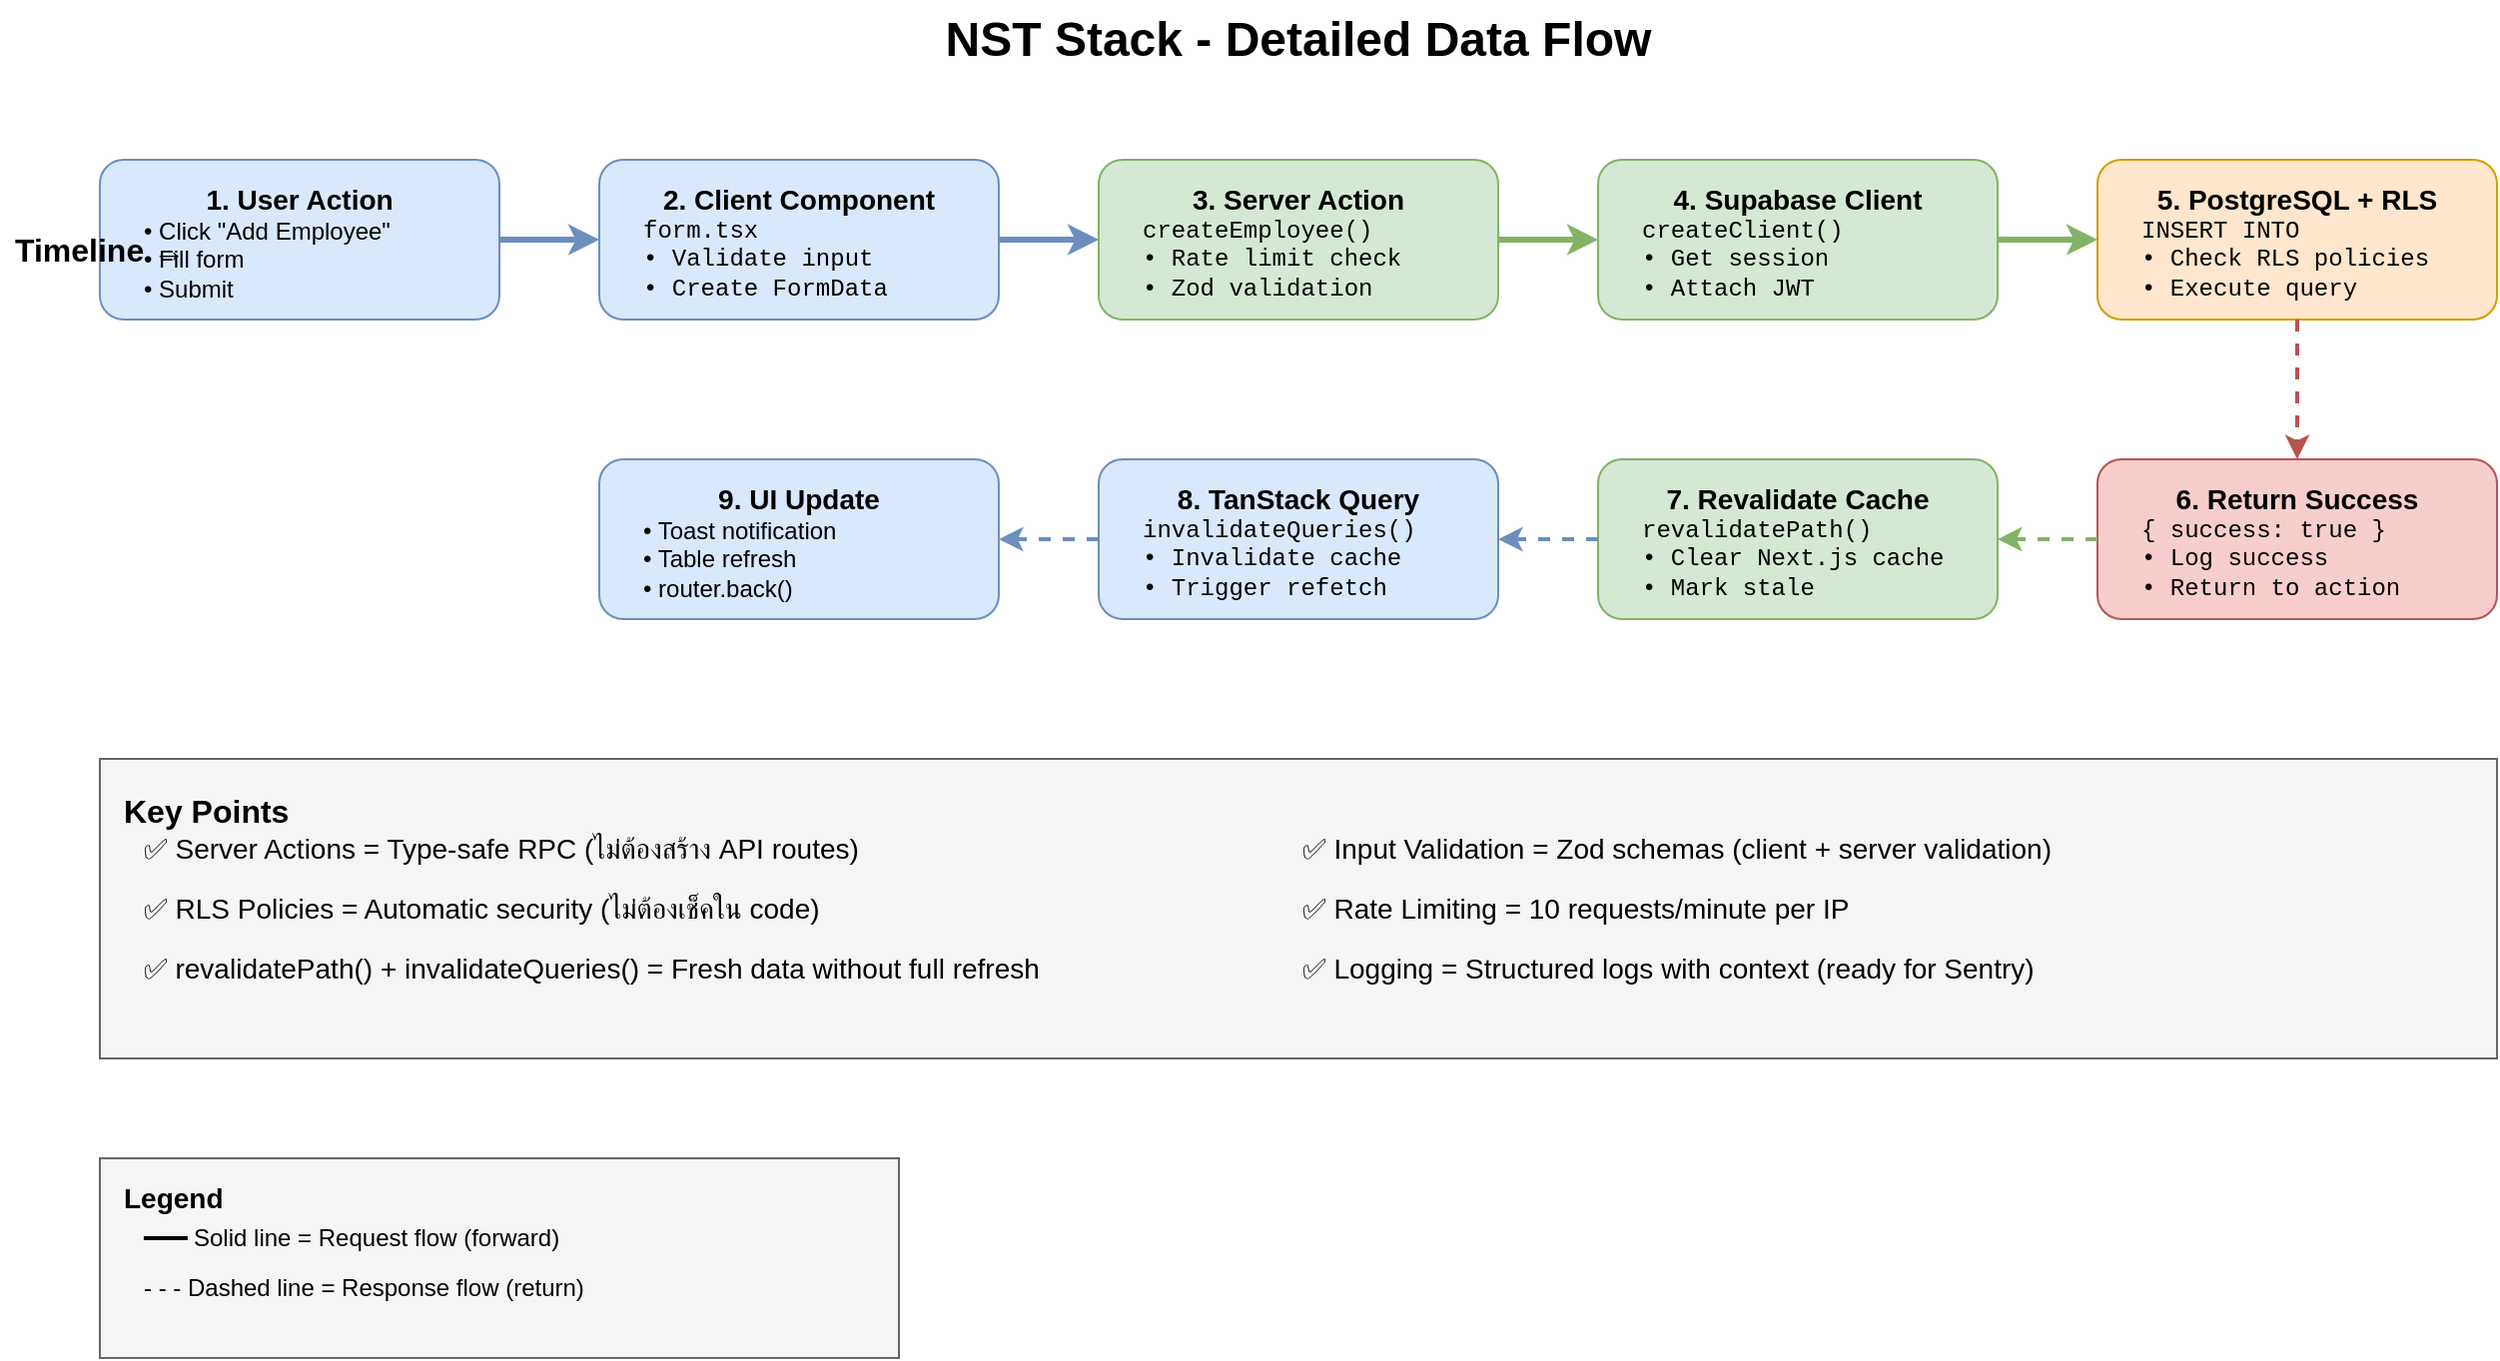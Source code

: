 <mxfile version="24.0.0">
  <diagram name="Data Flow Detail" id="data-flow">
    <mxGraphModel dx="1422" dy="794" grid="1" gridSize="10" guides="1" tooltips="1" connect="1" arrows="1" fold="1" page="1" pageScale="1" pageWidth="1400" pageHeight="900" math="0" shadow="0">
      <root>
        <mxCell id="0" />
        <mxCell id="1" parent="0" />
        
        <!-- Title -->
        <mxCell id="title" value="NST Stack - Detailed Data Flow" style="text;html=1;strokeColor=none;fillColor=none;align=center;verticalAlign=middle;whiteSpace=wrap;rounded=0;fontSize=24;fontStyle=1" vertex="1" parent="1">
          <mxGeometry x="500" y="20" width="400" height="40" as="geometry" />
        </mxCell>
        
        <!-- Step 1: User Action -->
        <mxCell id="step1" value="1. User Action" style="rounded=1;whiteSpace=wrap;html=1;fillColor=#dae8fc;strokeColor=#6c8ebf;fontSize=14;fontStyle=1;verticalAlign=top;spacingTop=5;" vertex="1" parent="1">
          <mxGeometry x="100" y="100" width="200" height="80" as="geometry" />
        </mxCell>
        <mxCell id="step1-detail" value="• Click &quot;Add Employee&quot;&#xa;• Fill form&#xa;• Submit" style="text;html=1;strokeColor=none;fillColor=none;align=left;verticalAlign=middle;whiteSpace=wrap;rounded=0;spacingLeft=10;" vertex="1" parent="1">
          <mxGeometry x="110" y="130" width="180" height="40" as="geometry" />
        </mxCell>
        
        <!-- Step 2: Client Component -->
        <mxCell id="step2" value="2. Client Component" style="rounded=1;whiteSpace=wrap;html=1;fillColor=#dae8fc;strokeColor=#6c8ebf;fontSize=14;fontStyle=1;verticalAlign=top;spacingTop=5;" vertex="1" parent="1">
          <mxGeometry x="350" y="100" width="200" height="80" as="geometry" />
        </mxCell>
        <mxCell id="step2-detail" value="form.tsx&#xa;• Validate input&#xa;• Create FormData" style="text;html=1;strokeColor=none;fillColor=none;align=left;verticalAlign=middle;whiteSpace=wrap;rounded=0;spacingLeft=10;fontFamily=Courier New;" vertex="1" parent="1">
          <mxGeometry x="360" y="130" width="180" height="40" as="geometry" />
        </mxCell>
        
        <!-- Step 3: Server Action -->
        <mxCell id="step3" value="3. Server Action" style="rounded=1;whiteSpace=wrap;html=1;fillColor=#d5e8d4;strokeColor=#82b366;fontSize=14;fontStyle=1;verticalAlign=top;spacingTop=5;" vertex="1" parent="1">
          <mxGeometry x="600" y="100" width="200" height="80" as="geometry" />
        </mxCell>
        <mxCell id="step3-detail" value="createEmployee()&#xa;• Rate limit check&#xa;• Zod validation" style="text;html=1;strokeColor=none;fillColor=none;align=left;verticalAlign=middle;whiteSpace=wrap;rounded=0;spacingLeft=10;fontFamily=Courier New;" vertex="1" parent="1">
          <mxGeometry x="610" y="130" width="180" height="40" as="geometry" />
        </mxCell>
        
        <!-- Step 4: Supabase Client -->
        <mxCell id="step4" value="4. Supabase Client" style="rounded=1;whiteSpace=wrap;html=1;fillColor=#d5e8d4;strokeColor=#82b366;fontSize=14;fontStyle=1;verticalAlign=top;spacingTop=5;" vertex="1" parent="1">
          <mxGeometry x="850" y="100" width="200" height="80" as="geometry" />
        </mxCell>
        <mxCell id="step4-detail" value="createClient()&#xa;• Get session&#xa;• Attach JWT" style="text;html=1;strokeColor=none;fillColor=none;align=left;verticalAlign=middle;whiteSpace=wrap;rounded=0;spacingLeft=10;fontFamily=Courier New;" vertex="1" parent="1">
          <mxGeometry x="860" y="130" width="180" height="40" as="geometry" />
        </mxCell>
        
        <!-- Step 5: Database -->
        <mxCell id="step5" value="5. PostgreSQL + RLS" style="rounded=1;whiteSpace=wrap;html=1;fillColor=#ffe6cc;strokeColor=#d79b00;fontSize=14;fontStyle=1;verticalAlign=top;spacingTop=5;" vertex="1" parent="1">
          <mxGeometry x="1100" y="100" width="200" height="80" as="geometry" />
        </mxCell>
        <mxCell id="step5-detail" value="INSERT INTO&#xa;• Check RLS policies&#xa;• Execute query" style="text;html=1;strokeColor=none;fillColor=none;align=left;verticalAlign=middle;whiteSpace=wrap;rounded=0;spacingLeft=10;fontFamily=Courier New;" vertex="1" parent="1">
          <mxGeometry x="1110" y="130" width="180" height="40" as="geometry" />
        </mxCell>
        
        <!-- Return Flow -->
        <mxCell id="step6" value="6. Return Success" style="rounded=1;whiteSpace=wrap;html=1;fillColor=#f8cecc;strokeColor=#b85450;fontSize=14;fontStyle=1;verticalAlign=top;spacingTop=5;" vertex="1" parent="1">
          <mxGeometry x="1100" y="250" width="200" height="80" as="geometry" />
        </mxCell>
        <mxCell id="step6-detail" value="{ success: true }&#xa;• Log success&#xa;• Return to action" style="text;html=1;strokeColor=none;fillColor=none;align=left;verticalAlign=middle;whiteSpace=wrap;rounded=0;spacingLeft=10;fontFamily=Courier New;" vertex="1" parent="1">
          <mxGeometry x="1110" y="280" width="180" height="40" as="geometry" />
        </mxCell>
        
        <!-- Step 7: Revalidate -->
        <mxCell id="step7" value="7. Revalidate Cache" style="rounded=1;whiteSpace=wrap;html=1;fillColor=#d5e8d4;strokeColor=#82b366;fontSize=14;fontStyle=1;verticalAlign=top;spacingTop=5;" vertex="1" parent="1">
          <mxGeometry x="850" y="250" width="200" height="80" as="geometry" />
        </mxCell>
        <mxCell id="step7-detail" value="revalidatePath()&#xa;• Clear Next.js cache&#xa;• Mark stale" style="text;html=1;strokeColor=none;fillColor=none;align=left;verticalAlign=middle;whiteSpace=wrap;rounded=0;spacingLeft=10;fontFamily=Courier New;" vertex="1" parent="1">
          <mxGeometry x="860" y="280" width="180" height="40" as="geometry" />
        </mxCell>
        
        <!-- Step 8: TanStack Query -->
        <mxCell id="step8" value="8. TanStack Query" style="rounded=1;whiteSpace=wrap;html=1;fillColor=#dae8fc;strokeColor=#6c8ebf;fontSize=14;fontStyle=1;verticalAlign=top;spacingTop=5;" vertex="1" parent="1">
          <mxGeometry x="600" y="250" width="200" height="80" as="geometry" />
        </mxCell>
        <mxCell id="step8-detail" value="invalidateQueries()&#xa;• Invalidate cache&#xa;• Trigger refetch" style="text;html=1;strokeColor=none;fillColor=none;align=left;verticalAlign=middle;whiteSpace=wrap;rounded=0;spacingLeft=10;fontFamily=Courier New;" vertex="1" parent="1">
          <mxGeometry x="610" y="280" width="180" height="40" as="geometry" />
        </mxCell>
        
        <!-- Step 9: UI Update -->
        <mxCell id="step9" value="9. UI Update" style="rounded=1;whiteSpace=wrap;html=1;fillColor=#dae8fc;strokeColor=#6c8ebf;fontSize=14;fontStyle=1;verticalAlign=top;spacingTop=5;" vertex="1" parent="1">
          <mxGeometry x="350" y="250" width="200" height="80" as="geometry" />
        </mxCell>
        <mxCell id="step9-detail" value="• Toast notification&#xa;• Table refresh&#xa;• router.back()" style="text;html=1;strokeColor=none;fillColor=none;align=left;verticalAlign=middle;whiteSpace=wrap;rounded=0;spacingLeft=10;" vertex="1" parent="1">
          <mxGeometry x="360" y="280" width="180" height="40" as="geometry" />
        </mxCell>
        
        <!-- Arrows Forward -->
        <mxCell id="arrow1" style="edgeStyle=orthogonalEdgeStyle;rounded=0;orthogonalLoop=1;jettySize=auto;html=1;strokeWidth=3;fillColor=#dae8fc;strokeColor=#6c8ebf;endArrow=classic;endFill=1;" edge="1" parent="1" source="step1" target="step2">
          <mxGeometry relative="1" as="geometry" />
        </mxCell>
        
        <mxCell id="arrow2" style="edgeStyle=orthogonalEdgeStyle;rounded=0;orthogonalLoop=1;jettySize=auto;html=1;strokeWidth=3;fillColor=#dae8fc;strokeColor=#6c8ebf;endArrow=classic;endFill=1;" edge="1" parent="1" source="step2" target="step3">
          <mxGeometry relative="1" as="geometry" />
        </mxCell>
        
        <mxCell id="arrow3" style="edgeStyle=orthogonalEdgeStyle;rounded=0;orthogonalLoop=1;jettySize=auto;html=1;strokeWidth=3;fillColor=#d5e8d4;strokeColor=#82b366;endArrow=classic;endFill=1;" edge="1" parent="1" source="step3" target="step4">
          <mxGeometry relative="1" as="geometry" />
        </mxCell>
        
        <mxCell id="arrow4" style="edgeStyle=orthogonalEdgeStyle;rounded=0;orthogonalLoop=1;jettySize=auto;html=1;strokeWidth=3;fillColor=#d5e8d4;strokeColor=#82b366;endArrow=classic;endFill=1;" edge="1" parent="1" source="step4" target="step5">
          <mxGeometry relative="1" as="geometry" />
        </mxCell>
        
        <!-- Arrows Return -->
        <mxCell id="arrow5" style="edgeStyle=orthogonalEdgeStyle;rounded=0;orthogonalLoop=1;jettySize=auto;html=1;strokeWidth=2;strokeColor=#b85450;endArrow=classic;endFill=1;dashed=1;" edge="1" parent="1" source="step5" target="step6">
          <mxGeometry relative="1" as="geometry" />
        </mxCell>
        
        <mxCell id="arrow6" style="edgeStyle=orthogonalEdgeStyle;rounded=0;orthogonalLoop=1;jettySize=auto;html=1;strokeWidth=2;strokeColor=#82b366;endArrow=classic;endFill=1;dashed=1;" edge="1" parent="1" source="step6" target="step7">
          <mxGeometry relative="1" as="geometry" />
        </mxCell>
        
        <mxCell id="arrow7" style="edgeStyle=orthogonalEdgeStyle;rounded=0;orthogonalLoop=1;jettySize=auto;html=1;strokeWidth=2;strokeColor=#6c8ebf;endArrow=classic;endFill=1;dashed=1;" edge="1" parent="1" source="step7" target="step8">
          <mxGeometry relative="1" as="geometry" />
        </mxCell>
        
        <mxCell id="arrow8" style="edgeStyle=orthogonalEdgeStyle;rounded=0;orthogonalLoop=1;jettySize=auto;html=1;strokeWidth=2;strokeColor=#6c8ebf;endArrow=classic;endFill=1;dashed=1;" edge="1" parent="1" source="step8" target="step9">
          <mxGeometry relative="1" as="geometry" />
        </mxCell>
        
        <!-- Timeline -->
        <mxCell id="timeline" value="Timeline →" style="text;html=1;strokeColor=none;fillColor=none;align=center;verticalAlign=middle;whiteSpace=wrap;rounded=0;fontSize=16;fontStyle=1" vertex="1" parent="1">
          <mxGeometry x="50" y="130" width="100" height="30" as="geometry" />
        </mxCell>
        
        <!-- Key Points -->
        <mxCell id="keypoints" value="Key Points" style="rounded=0;whiteSpace=wrap;html=1;fillColor=#f5f5f5;strokeColor=#666666;fontSize=16;fontStyle=1;align=left;verticalAlign=top;spacingTop=10;spacingLeft=10;" vertex="1" parent="1">
          <mxGeometry x="100" y="400" width="1200" height="150" as="geometry" />
        </mxCell>
        
        <mxCell id="point1" value="✅ Server Actions = Type-safe RPC (ไม่ต้องสร้าง API routes)" style="text;html=1;strokeColor=none;fillColor=none;align=left;verticalAlign=middle;whiteSpace=wrap;rounded=0;fontSize=14;" vertex="1" parent="1">
          <mxGeometry x="120" y="430" width="550" height="30" as="geometry" />
        </mxCell>
        
        <mxCell id="point2" value="✅ RLS Policies = Automatic security (ไม่ต้องเช็คใน code)" style="text;html=1;strokeColor=none;fillColor=none;align=left;verticalAlign=middle;whiteSpace=wrap;rounded=0;fontSize=14;" vertex="1" parent="1">
          <mxGeometry x="120" y="460" width="550" height="30" as="geometry" />
        </mxCell>
        
        <mxCell id="point3" value="✅ revalidatePath() + invalidateQueries() = Fresh data without full refresh" style="text;html=1;strokeColor=none;fillColor=none;align=left;verticalAlign=middle;whiteSpace=wrap;rounded=0;fontSize=14;" vertex="1" parent="1">
          <mxGeometry x="120" y="490" width="550" height="30" as="geometry" />
        </mxCell>
        
        <mxCell id="point4" value="✅ Input Validation = Zod schemas (client + server validation)" style="text;html=1;strokeColor=none;fillColor=none;align=left;verticalAlign=middle;whiteSpace=wrap;rounded=0;fontSize=14;" vertex="1" parent="1">
          <mxGeometry x="700" y="430" width="550" height="30" as="geometry" />
        </mxCell>
        
        <mxCell id="point5" value="✅ Rate Limiting = 10 requests/minute per IP" style="text;html=1;strokeColor=none;fillColor=none;align=left;verticalAlign=middle;whiteSpace=wrap;rounded=0;fontSize=14;" vertex="1" parent="1">
          <mxGeometry x="700" y="460" width="550" height="30" as="geometry" />
        </mxCell>
        
        <mxCell id="point6" value="✅ Logging = Structured logs with context (ready for Sentry)" style="text;html=1;strokeColor=none;fillColor=none;align=left;verticalAlign=middle;whiteSpace=wrap;rounded=0;fontSize=14;" vertex="1" parent="1">
          <mxGeometry x="700" y="490" width="550" height="30" as="geometry" />
        </mxCell>
        
        <!-- Legend -->
        <mxCell id="legend" value="Legend" style="rounded=0;whiteSpace=wrap;html=1;fillColor=#f5f5f5;strokeColor=#666666;fontSize=14;fontStyle=1;align=left;verticalAlign=top;spacingTop=5;spacingLeft=10;" vertex="1" parent="1">
          <mxGeometry x="100" y="600" width="400" height="100" as="geometry" />
        </mxCell>
        
        <mxCell id="legend1" value="━━━ Solid line = Request flow (forward)" style="text;html=1;strokeColor=none;fillColor=none;align=left;verticalAlign=middle;whiteSpace=wrap;rounded=0;" vertex="1" parent="1">
          <mxGeometry x="120" y="630" width="350" height="20" as="geometry" />
        </mxCell>
        
        <mxCell id="legend2" value="- - - Dashed line = Response flow (return)" style="text;html=1;strokeColor=none;fillColor=none;align=left;verticalAlign=middle;whiteSpace=wrap;rounded=0;" vertex="1" parent="1">
          <mxGeometry x="120" y="655" width="350" height="20" as="geometry" />
        </mxCell>
        
      </root>
    </mxGraphModel>
  </diagram>
</mxfile>
